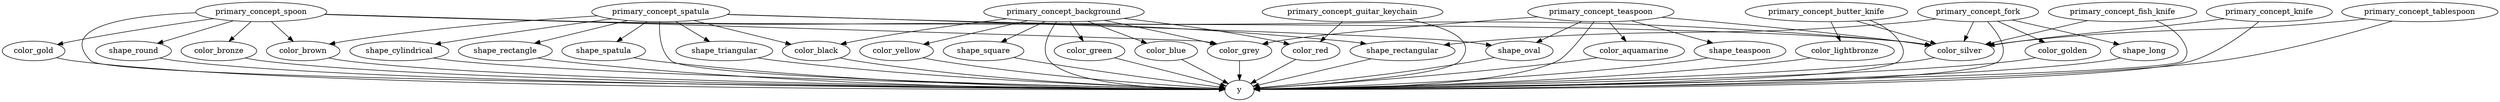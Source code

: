 strict digraph  {
primary_concept_spoon;
y;
color_brown;
shape_rectangular;
shape_round;
primary_concept_background;
color_yellow;
shape_square;
color_black;
primary_concept_butter_knife;
color_silver;
primary_concept_spatula;
primary_concept_fork;
color_green;
primary_concept_teaspoon;
shape_oval;
color_bronze;
primary_concept_fish_knife;
color_red;
color_grey;
color_lightbronze;
color_golden;
color_aquamarine;
primary_concept_knife;
shape_triangular;
shape_cylindrical;
shape_rectangle;
color_gold;
shape_teaspoon;
primary_concept_guitar_keychain;
color_blue;
shape_long;
primary_concept_tablespoon;
shape_spatula;
primary_concept_spoon -> y;
primary_concept_spoon -> color_brown;
primary_concept_spoon -> shape_rectangular;
primary_concept_spoon -> shape_round;
primary_concept_spoon -> color_silver;
primary_concept_spoon -> color_bronze;
primary_concept_spoon -> color_gold;
primary_concept_spoon -> color_grey;
color_brown -> y;
shape_rectangular -> y;
shape_round -> y;
primary_concept_background -> y;
primary_concept_background -> color_yellow;
primary_concept_background -> shape_square;
primary_concept_background -> color_black;
primary_concept_background -> color_green;
primary_concept_background -> color_red;
primary_concept_background -> color_grey;
primary_concept_background -> color_blue;
color_yellow -> y;
shape_square -> y;
color_black -> y;
primary_concept_butter_knife -> y;
primary_concept_butter_knife -> color_silver;
primary_concept_butter_knife -> color_lightbronze;
color_silver -> y;
primary_concept_spatula -> y;
primary_concept_spatula -> color_brown;
primary_concept_spatula -> color_silver;
primary_concept_spatula -> color_black;
primary_concept_spatula -> shape_oval;
primary_concept_spatula -> shape_triangular;
primary_concept_spatula -> shape_cylindrical;
primary_concept_spatula -> shape_rectangle;
primary_concept_spatula -> shape_spatula;
primary_concept_fork -> y;
primary_concept_fork -> color_silver;
primary_concept_fork -> shape_rectangular;
primary_concept_fork -> color_golden;
primary_concept_fork -> shape_long;
color_green -> y;
primary_concept_teaspoon -> y;
primary_concept_teaspoon -> color_silver;
primary_concept_teaspoon -> shape_oval;
primary_concept_teaspoon -> color_aquamarine;
primary_concept_teaspoon -> color_grey;
primary_concept_teaspoon -> shape_teaspoon;
shape_oval -> y;
color_bronze -> y;
primary_concept_fish_knife -> y;
primary_concept_fish_knife -> color_silver;
color_red -> y;
color_grey -> y;
color_lightbronze -> y;
color_golden -> y;
color_aquamarine -> y;
primary_concept_knife -> y;
primary_concept_knife -> color_silver;
shape_triangular -> y;
shape_cylindrical -> y;
shape_rectangle -> y;
color_gold -> y;
shape_teaspoon -> y;
primary_concept_guitar_keychain -> y;
primary_concept_guitar_keychain -> color_red;
color_blue -> y;
shape_long -> y;
primary_concept_tablespoon -> y;
primary_concept_tablespoon -> color_silver;
shape_spatula -> y;
}
